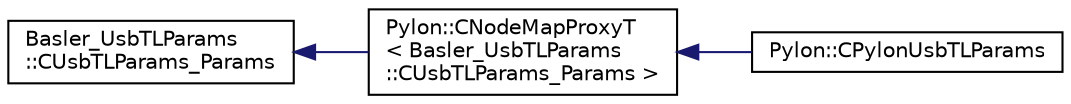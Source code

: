 digraph "Graphical Class Hierarchy"
{
  edge [fontname="Helvetica",fontsize="10",labelfontname="Helvetica",labelfontsize="10"];
  node [fontname="Helvetica",fontsize="10",shape=record];
  rankdir="LR";
  Node1 [label="Basler_UsbTLParams\l::CUsbTLParams_Params",height=0.2,width=0.4,color="black", fillcolor="white", style="filled",URL="$class_basler___usb_t_l_params_1_1_c_usb_t_l_params___params.html",tooltip="Interface to the USB transport layer specific parameters. "];
  Node1 -> Node2 [dir="back",color="midnightblue",fontsize="10",style="solid",fontname="Helvetica"];
  Node2 [label="Pylon::CNodeMapProxyT\l\< Basler_UsbTLParams\l::CUsbTLParams_Params \>",height=0.2,width=0.4,color="black", fillcolor="white", style="filled",URL="$class_pylon_1_1_c_node_map_proxy_t.html"];
  Node2 -> Node3 [dir="back",color="midnightblue",fontsize="10",style="solid",fontname="Helvetica"];
  Node3 [label="Pylon::CPylonUsbTLParams",height=0.2,width=0.4,color="black", fillcolor="white", style="filled",URL="$class_pylon_1_1_c_pylon_usb_t_l_params.html",tooltip="Low Level API: Class for pylon USB3 Vision cameras providing access to transport layer related parame..."];
}

